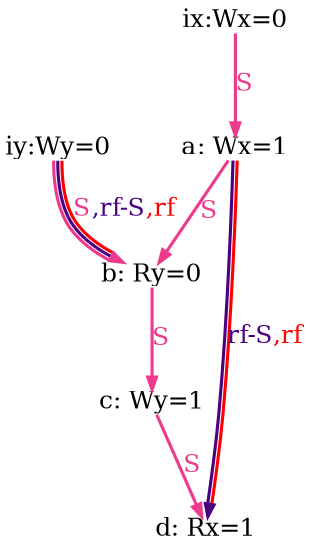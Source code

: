 digraph G {

fontname="Arial";


/* init events */
eiid4 [label="iy:Wy=0", shape="none", fontsize=12, pos="0.125000,1.500000!", fixedsize="true", height="0.166667", width="0.666667"];
eiid5 [label="ix:Wx=0", shape="none", fontsize=12, pos="1.875000,1.500000!", fixedsize="true", height="0.166667", width="0.666667"];

/* the unlocked events */
eiid0 [label="a: Wx=1", shape="none", fontsize=12, pos="1.000000,0.750000!", fixedsize="true", height="0.166667", width="0.666667"];
eiid1 [label="b: Ry=0", shape="none", fontsize=12, pos="1.000000,0.000000!", fixedsize="true", height="0.166667", width="0.666667"];
eiid2 [label="c: Wy=1", shape="none", fontsize=12, pos="2.750000,0.750000!", fixedsize="true", height="0.166667", width="0.666667"];
eiid3 [label="d: Rx=1", shape="none", fontsize=12, pos="2.750000,0.000000!", fixedsize="true", height="0.166667", width="0.666667"];

/* the intra_causality_data edges */


/* the intra_causality_control edges */

/* the poi edges */
/* the rfmap edges */


/* The viewed-before edges */
eiid0 -> eiid1 [label=<<font color="violetred2">S</font>>, color="violetred2", fontsize=12, penwidth="1.500000", arrowsize="0.600000"];
eiid0 -> eiid3 [label=<<font color="indigo">rf-S</font><font color="red">,rf</font>>, color="indigo:red", fontsize=12, penwidth="1.500000", arrowsize="0.600000"];
eiid1 -> eiid2 [label=<<font color="violetred2">S</font>>, color="violetred2", fontsize=12, penwidth="1.500000", arrowsize="0.600000"];
eiid2 -> eiid3 [label=<<font color="violetred2">S</font>>, color="violetred2", fontsize=12, penwidth="1.500000", arrowsize="0.600000"];
eiid4 -> eiid1 [label=<<font color="violetred2">S</font><font color="indigo">,rf-S</font><font color="red">,rf</font>>, color="violetred2:indigo:red", fontsize=12, penwidth="1.500000", arrowsize="0.600000"];
eiid5 -> eiid0 [label=<<font color="violetred2">S</font>>, color="violetred2", fontsize=12, penwidth="1.500000", arrowsize="0.600000"];
}
